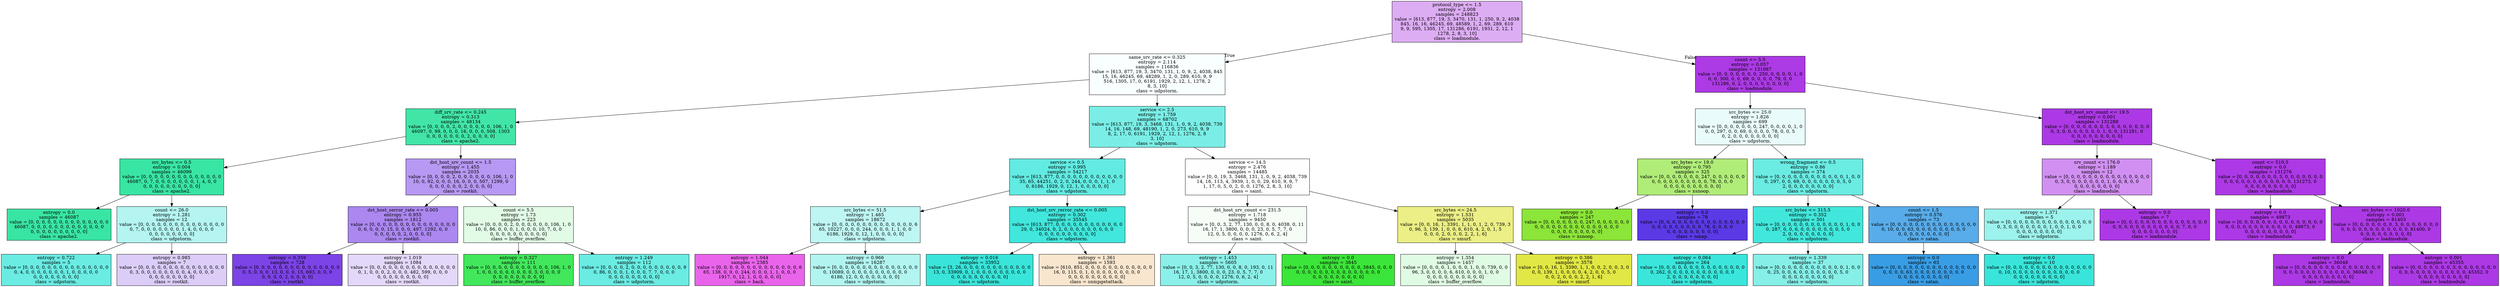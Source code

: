 digraph Tree {
node [shape=box, style="filled", color="black"] ;
0 [label="protocol_type <= 1.5\nentropy = 2.008\nsamples = 248823\nvalue = [613, 877, 19, 3, 3470, 131, 1, 250, 9, 2, 4038\n845, 16, 16, 46245, 69, 48589, 1, 2, 69, 289, 610\n9, 9, 595, 1305, 17, 131286, 6191, 1931, 2, 12, 1\n1278, 2, 8, 3, 10]\nclass = loadmodule.", fillcolor="#ac39e569"] ;
1 [label="same_srv_rate <= 0.325\nentropy = 2.114\nsamples = 116836\nvalue = [613, 877, 19, 3, 3470, 131, 1, 0, 9, 2, 4038, 845\n15, 16, 46245, 69, 48289, 1, 2, 0, 289, 610, 9, 9\n516, 1305, 17, 0, 6191, 1929, 2, 12, 1, 1278, 2\n8, 3, 10]\nclass = udpstorm.", fillcolor="#39e5da07"] ;
0 -> 1 [labeldistance=2.5, labelangle=45, headlabel="True"] ;
2 [label="diff_srv_rate <= 0.245\nentropy = 0.313\nsamples = 48134\nvalue = [0, 0, 0, 0, 2, 0, 0, 0, 0, 0, 0, 106, 1, 0\n46097, 0, 99, 0, 0, 0, 16, 0, 0, 0, 508, 1303\n0, 0, 0, 0, 0, 0, 0, 2, 0, 0, 0, 0]\nclass = apache2.", fillcolor="#39e5a3f4"] ;
1 -> 2 ;
3 [label="src_bytes <= 0.5\nentropy = 0.004\nsamples = 46099\nvalue = [0, 0, 0, 0, 0, 0, 0, 0, 0, 0, 0, 0, 0, 0\n46087, 0, 7, 0, 0, 0, 0, 0, 0, 0, 1, 4, 0, 0\n0, 0, 0, 0, 0, 0, 0, 0, 0, 0]\nclass = apache2.", fillcolor="#39e5a3ff"] ;
2 -> 3 ;
4 [label="entropy = 0.0\nsamples = 46087\nvalue = [0, 0, 0, 0, 0, 0, 0, 0, 0, 0, 0, 0, 0, 0\n46087, 0, 0, 0, 0, 0, 0, 0, 0, 0, 0, 0, 0, 0\n0, 0, 0, 0, 0, 0, 0, 0, 0, 0]\nclass = apache2.", fillcolor="#39e5a3ff"] ;
3 -> 4 ;
5 [label="count <= 26.0\nentropy = 1.281\nsamples = 12\nvalue = [0, 0, 0, 0, 0, 0, 0, 0, 0, 0, 0, 0, 0, 0, 0\n0, 7, 0, 0, 0, 0, 0, 0, 0, 1, 4, 0, 0, 0, 0\n0, 0, 0, 0, 0, 0, 0, 0]\nclass = udpstorm.", fillcolor="#39e5da60"] ;
3 -> 5 ;
6 [label="entropy = 0.722\nsamples = 5\nvalue = [0, 0, 0, 0, 0, 0, 0, 0, 0, 0, 0, 0, 0, 0, 0\n0, 4, 0, 0, 0, 0, 0, 0, 0, 1, 0, 0, 0, 0, 0\n0, 0, 0, 0, 0, 0, 0, 0]\nclass = udpstorm.", fillcolor="#39e5dabf"] ;
5 -> 6 ;
7 [label="entropy = 0.985\nsamples = 7\nvalue = [0, 0, 0, 0, 0, 0, 0, 0, 0, 0, 0, 0, 0, 0, 0\n0, 3, 0, 0, 0, 0, 0, 0, 0, 0, 4, 0, 0, 0, 0\n0, 0, 0, 0, 0, 0, 0, 0]\nclass = rootkit.", fillcolor="#7539e540"] ;
5 -> 7 ;
8 [label="dst_host_srv_count <= 1.5\nentropy = 1.455\nsamples = 2035\nvalue = [0, 0, 0, 0, 2, 0, 0, 0, 0, 0, 0, 106, 1, 0\n10, 0, 92, 0, 0, 0, 16, 0, 0, 0, 507, 1299, 0\n0, 0, 0, 0, 0, 0, 2, 0, 0, 0, 0]\nclass = rootkit.", fillcolor="#7539e584"] ;
2 -> 8 ;
9 [label="dst_host_serror_rate <= 0.005\nentropy = 0.955\nsamples = 1812\nvalue = [0, 0, 0, 0, 0, 0, 0, 0, 0, 0, 0, 0, 0, 0, 0\n0, 6, 0, 0, 0, 15, 0, 0, 0, 497, 1292, 0, 0\n0, 0, 0, 0, 0, 2, 0, 0, 0, 0]\nclass = rootkit.", fillcolor="#7539e59a"] ;
8 -> 9 ;
10 [label="entropy = 0.359\nsamples = 728\nvalue = [0, 0, 0, 0, 0, 0, 0, 0, 0, 0, 0, 0, 0, 0, 0\n0, 5, 0, 0, 0, 13, 0, 0, 0, 15, 693, 0, 0, 0\n0, 0, 0, 0, 2, 0, 0, 0, 0]\nclass = rootkit.", fillcolor="#7539e5f2"] ;
9 -> 10 ;
11 [label="entropy = 1.019\nsamples = 1084\nvalue = [0, 0, 0, 0, 0, 0, 0, 0, 0, 0, 0, 0, 0, 0, 0\n0, 1, 0, 0, 0, 2, 0, 0, 0, 482, 599, 0, 0, 0\n0, 0, 0, 0, 0, 0, 0, 0, 0]\nclass = rootkit.", fillcolor="#7539e532"] ;
9 -> 11 ;
12 [label="count <= 5.5\nentropy = 1.73\nsamples = 223\nvalue = [0, 0, 0, 0, 2, 0, 0, 0, 0, 0, 0, 106, 1, 0\n10, 0, 86, 0, 0, 0, 1, 0, 0, 0, 10, 7, 0, 0\n0, 0, 0, 0, 0, 0, 0, 0, 0, 0]\nclass = buffer_overflow.", fillcolor="#39e55325"] ;
8 -> 12 ;
13 [label="entropy = 0.327\nsamples = 111\nvalue = [0, 0, 0, 0, 0, 0, 0, 0, 0, 0, 0, 106, 1, 0\n1, 0, 0, 0, 0, 0, 0, 0, 0, 0, 3, 0, 0, 0, 0\n0, 0, 0, 0, 0, 0, 0, 0, 0]\nclass = buffer_overflow.", fillcolor="#39e553f3"] ;
12 -> 13 ;
14 [label="entropy = 1.249\nsamples = 112\nvalue = [0, 0, 0, 0, 2, 0, 0, 0, 0, 0, 0, 0, 0, 0, 9\n0, 86, 0, 0, 0, 1, 0, 0, 0, 7, 7, 0, 0, 0\n0, 0, 0, 0, 0, 0, 0, 0, 0]\nclass = udpstorm.", fillcolor="#39e5dabf"] ;
12 -> 14 ;
15 [label="service <= 2.5\nentropy = 1.759\nsamples = 68702\nvalue = [613, 877, 19, 3, 3468, 131, 1, 0, 9, 2, 4038, 739\n14, 16, 148, 69, 48190, 1, 2, 0, 273, 610, 9, 9\n8, 2, 17, 0, 6191, 1929, 2, 12, 1, 1276, 2, 8\n3, 10]\nclass = udpstorm.", fillcolor="#39e5daab"] ;
1 -> 15 ;
16 [label="service <= 0.5\nentropy = 0.995\nsamples = 54217\nvalue = [613, 877, 0, 0, 0, 0, 0, 0, 0, 0, 0, 0, 0, 0\n35, 65, 44251, 0, 2, 0, 244, 0, 0, 0, 1, 1, 0\n0, 6186, 1929, 0, 12, 1, 0, 0, 0, 0, 0]\nclass = udpstorm.", fillcolor="#39e5daca"] ;
15 -> 16 ;
17 [label="src_bytes <= 51.5\nentropy = 1.465\nsamples = 18672\nvalue = [0, 0, 0, 0, 0, 0, 0, 0, 0, 0, 0, 0, 0, 0, 6\n65, 10227, 0, 0, 0, 244, 0, 0, 0, 1, 1, 0, 0\n6186, 1929, 0, 12, 1, 0, 0, 0, 0, 0]\nclass = udpstorm.", fillcolor="#39e5da53"] ;
16 -> 17 ;
18 [label="entropy = 1.044\nsamples = 2385\nvalue = [0, 0, 0, 0, 0, 0, 0, 0, 0, 0, 0, 0, 0, 0, 6\n65, 138, 0, 0, 0, 244, 0, 0, 0, 1, 1, 0, 0, 0\n1917, 0, 12, 1, 0, 0, 0, 0, 0]\nclass = back.", fillcolor="#e239e5c7"] ;
17 -> 18 ;
19 [label="entropy = 0.966\nsamples = 16287\nvalue = [0, 0, 0, 0, 0, 0, 0, 0, 0, 0, 0, 0, 0, 0, 0\n0, 10089, 0, 0, 0, 0, 0, 0, 0, 0, 0, 0, 0\n6186, 12, 0, 0, 0, 0, 0, 0, 0, 0]\nclass = udpstorm.", fillcolor="#39e5da63"] ;
17 -> 19 ;
20 [label="dst_host_srv_rerror_rate <= 0.005\nentropy = 0.302\nsamples = 35545\nvalue = [613, 877, 0, 0, 0, 0, 0, 0, 0, 0, 0, 0, 0, 0\n29, 0, 34024, 0, 2, 0, 0, 0, 0, 0, 0, 0, 0, 0\n0, 0, 0, 0, 0, 0, 0, 0, 0, 0]\nclass = udpstorm.", fillcolor="#39e5daf4"] ;
16 -> 20 ;
21 [label="entropy = 0.016\nsamples = 33952\nvalue = [3, 26, 0, 0, 0, 0, 0, 0, 0, 0, 0, 0, 0, 0\n13, 0, 33909, 0, 1, 0, 0, 0, 0, 0, 0, 0, 0, 0\n0, 0, 0, 0, 0, 0, 0, 0, 0, 0]\nclass = udpstorm.", fillcolor="#39e5daff"] ;
20 -> 21 ;
22 [label="entropy = 1.361\nsamples = 1593\nvalue = [610, 851, 0, 0, 0, 0, 0, 0, 0, 0, 0, 0, 0, 0\n16, 0, 115, 0, 1, 0, 0, 0, 0, 0, 0, 0, 0, 0\n0, 0, 0, 0, 0, 0, 0, 0, 0, 0]\nclass = snmpgetattack.", fillcolor="#e59a393f"] ;
20 -> 22 ;
23 [label="service <= 14.5\nentropy = 2.476\nsamples = 14485\nvalue = [0, 0, 19, 3, 3468, 131, 1, 0, 9, 2, 4038, 739\n14, 16, 113, 4, 3939, 1, 0, 0, 29, 610, 9, 9, 7\n1, 17, 0, 5, 0, 2, 0, 0, 1276, 2, 8, 3, 10]\nclass = saint.", fillcolor="#3ce53902"] ;
15 -> 23 ;
24 [label="dst_host_srv_count <= 231.5\nentropy = 1.718\nsamples = 9450\nvalue = [0, 0, 3, 2, 77, 130, 0, 0, 8, 0, 4038, 0, 11\n16, 17, 1, 3800, 0, 0, 0, 23, 0, 5, 7, 7, 0\n12, 0, 5, 0, 0, 0, 0, 1276, 0, 6, 2, 4]\nclass = saint.", fillcolor="#3ce5390b"] ;
23 -> 24 ;
25 [label="entropy = 1.453\nsamples = 5605\nvalue = [0, 0, 3, 2, 77, 130, 0, 0, 8, 0, 193, 0, 11\n16, 17, 1, 3800, 0, 0, 0, 23, 0, 5, 7, 7, 0\n12, 0, 5, 0, 0, 0, 0, 1276, 0, 6, 2, 4]\nclass = udpstorm.", fillcolor="#39e5da95"] ;
24 -> 25 ;
26 [label="entropy = 0.0\nsamples = 3845\nvalue = [0, 0, 0, 0, 0, 0, 0, 0, 0, 0, 3845, 0, 0, 0\n0, 0, 0, 0, 0, 0, 0, 0, 0, 0, 0, 0, 0, 0, 0\n0, 0, 0, 0, 0, 0, 0, 0, 0]\nclass = saint.", fillcolor="#3ce539ff"] ;
24 -> 26 ;
27 [label="src_bytes <= 24.5\nentropy = 1.531\nsamples = 5035\nvalue = [0, 0, 16, 1, 3391, 1, 1, 0, 1, 2, 0, 739, 3\n0, 96, 3, 139, 1, 0, 0, 6, 610, 4, 2, 0, 1, 5\n0, 0, 0, 2, 0, 0, 0, 2, 2, 1, 6]\nclass = smurf.", fillcolor="#dfe5399d"] ;
23 -> 27 ;
28 [label="entropy = 1.354\nsamples = 1457\nvalue = [0, 0, 0, 0, 1, 0, 0, 0, 1, 0, 0, 739, 0, 0\n96, 3, 0, 0, 0, 0, 6, 610, 0, 0, 0, 1, 0, 0\n0, 0, 0, 0, 0, 0, 0, 0, 0, 0]\nclass = buffer_overflow.", fillcolor="#39e55327"] ;
27 -> 28 ;
29 [label="entropy = 0.386\nsamples = 3578\nvalue = [0, 0, 16, 1, 3390, 1, 1, 0, 0, 2, 0, 0, 3, 0\n0, 0, 139, 1, 0, 0, 0, 0, 4, 2, 0, 0, 5, 0\n0, 0, 2, 0, 0, 0, 2, 2, 1, 6]\nclass = smurf.", fillcolor="#dfe539f1"] ;
27 -> 29 ;
30 [label="count <= 5.5\nentropy = 0.057\nsamples = 131987\nvalue = [0, 0, 0, 0, 0, 0, 0, 250, 0, 0, 0, 0, 1, 0\n0, 0, 300, 0, 0, 69, 0, 0, 0, 0, 79, 0, 0\n131286, 0, 2, 0, 0, 0, 0, 0, 0, 0, 0]\nclass = loadmodule.", fillcolor="#ac39e5fe"] ;
0 -> 30 [labeldistance=2.5, labelangle=-45, headlabel="False"] ;
31 [label="src_bytes <= 25.0\nentropy = 1.826\nsamples = 699\nvalue = [0, 0, 0, 0, 0, 0, 0, 247, 0, 0, 0, 0, 1, 0\n0, 0, 297, 0, 0, 69, 0, 0, 0, 0, 78, 0, 0, 5\n0, 2, 0, 0, 0, 0, 0, 0, 0, 0]\nclass = udpstorm.", fillcolor="#39e5da1c"] ;
30 -> 31 ;
32 [label="src_bytes <= 19.0\nentropy = 0.795\nsamples = 325\nvalue = [0, 0, 0, 0, 0, 0, 0, 247, 0, 0, 0, 0, 0, 0\n0, 0, 0, 0, 0, 0, 0, 0, 0, 0, 78, 0, 0, 0\n0, 0, 0, 0, 0, 0, 0, 0, 0, 0]\nclass = xsnoop.", fillcolor="#8ce539ae"] ;
31 -> 32 ;
33 [label="entropy = 0.0\nsamples = 247\nvalue = [0, 0, 0, 0, 0, 0, 0, 247, 0, 0, 0, 0, 0, 0\n0, 0, 0, 0, 0, 0, 0, 0, 0, 0, 0, 0, 0, 0, 0\n0, 0, 0, 0, 0, 0, 0, 0, 0]\nclass = xsnoop.", fillcolor="#8ce539ff"] ;
32 -> 33 ;
34 [label="entropy = 0.0\nsamples = 78\nvalue = [0, 0, 0, 0, 0, 0, 0, 0, 0, 0, 0, 0, 0, 0, 0\n0, 0, 0, 0, 0, 0, 0, 0, 0, 78, 0, 0, 0, 0\n0, 0, 0, 0, 0, 0, 0, 0, 0]\nclass = nmap.", fillcolor="#5b39e5ff"] ;
32 -> 34 ;
35 [label="wrong_fragment <= 0.5\nentropy = 0.86\nsamples = 374\nvalue = [0, 0, 0, 0, 0, 0, 0, 0, 0, 0, 0, 0, 1, 0, 0\n0, 297, 0, 0, 69, 0, 0, 0, 0, 0, 0, 0, 5, 0\n2, 0, 0, 0, 0, 0, 0, 0, 0]\nclass = udpstorm.", fillcolor="#39e5dabf"] ;
31 -> 35 ;
36 [label="src_bytes <= 315.5\nentropy = 0.352\nsamples = 301\nvalue = [0, 0, 0, 0, 0, 0, 0, 0, 0, 0, 0, 0, 1, 0, 0\n0, 287, 0, 0, 6, 0, 0, 0, 0, 0, 0, 0, 5, 0\n2, 0, 0, 0, 0, 0, 0, 0, 0]\nclass = udpstorm.", fillcolor="#39e5daf3"] ;
35 -> 36 ;
37 [label="entropy = 0.064\nsamples = 264\nvalue = [0, 0, 0, 0, 0, 0, 0, 0, 0, 0, 0, 0, 0, 0, 0\n0, 262, 0, 0, 0, 0, 0, 0, 0, 0, 0, 0, 0, 0\n2, 0, 0, 0, 0, 0, 0, 0, 0]\nclass = udpstorm.", fillcolor="#39e5dafd"] ;
36 -> 37 ;
38 [label="entropy = 1.339\nsamples = 37\nvalue = [0, 0, 0, 0, 0, 0, 0, 0, 0, 0, 0, 0, 1, 0, 0\n0, 25, 0, 0, 6, 0, 0, 0, 0, 0, 0, 0, 5, 0\n0, 0, 0, 0, 0, 0, 0, 0, 0]\nclass = udpstorm.", fillcolor="#39e5da9c"] ;
36 -> 38 ;
39 [label="count <= 1.5\nentropy = 0.576\nsamples = 73\nvalue = [0, 0, 0, 0, 0, 0, 0, 0, 0, 0, 0, 0, 0, 0, 0\n0, 10, 0, 0, 63, 0, 0, 0, 0, 0, 0, 0, 0, 0\n0, 0, 0, 0, 0, 0, 0, 0, 0]\nclass = satan.", fillcolor="#399de5d7"] ;
35 -> 39 ;
40 [label="entropy = 0.0\nsamples = 63\nvalue = [0, 0, 0, 0, 0, 0, 0, 0, 0, 0, 0, 0, 0, 0, 0\n0, 0, 0, 0, 63, 0, 0, 0, 0, 0, 0, 0, 0, 0\n0, 0, 0, 0, 0, 0, 0, 0, 0]\nclass = satan.", fillcolor="#399de5ff"] ;
39 -> 40 ;
41 [label="entropy = 0.0\nsamples = 10\nvalue = [0, 0, 0, 0, 0, 0, 0, 0, 0, 0, 0, 0, 0, 0, 0\n0, 10, 0, 0, 0, 0, 0, 0, 0, 0, 0, 0, 0, 0\n0, 0, 0, 0, 0, 0, 0, 0, 0]\nclass = udpstorm.", fillcolor="#39e5daff"] ;
39 -> 41 ;
42 [label="dst_host_srv_count <= 19.5\nentropy = 0.001\nsamples = 131288\nvalue = [0, 0, 0, 0, 0, 0, 0, 3, 0, 0, 0, 0, 0, 0, 0\n0, 3, 0, 0, 0, 0, 0, 0, 0, 1, 0, 0, 131281, 0\n0, 0, 0, 0, 0, 0, 0, 0, 0]\nclass = loadmodule.", fillcolor="#ac39e5ff"] ;
30 -> 42 ;
43 [label="srv_count <= 176.0\nentropy = 1.189\nsamples = 12\nvalue = [0, 0, 0, 0, 0, 0, 0, 0, 0, 0, 0, 0, 0, 0, 0\n0, 3, 0, 0, 0, 0, 0, 0, 0, 1, 0, 0, 8, 0, 0\n0, 0, 0, 0, 0, 0, 0, 0]\nclass = loadmodule.", fillcolor="#ac39e58e"] ;
42 -> 43 ;
44 [label="entropy = 1.371\nsamples = 5\nvalue = [0, 0, 0, 0, 0, 0, 0, 0, 0, 0, 0, 0, 0, 0, 0\n0, 3, 0, 0, 0, 0, 0, 0, 0, 1, 0, 0, 1, 0, 0\n0, 0, 0, 0, 0, 0, 0, 0]\nclass = udpstorm.", fillcolor="#39e5da7f"] ;
43 -> 44 ;
45 [label="entropy = 0.0\nsamples = 7\nvalue = [0, 0, 0, 0, 0, 0, 0, 0, 0, 0, 0, 0, 0, 0, 0\n0, 0, 0, 0, 0, 0, 0, 0, 0, 0, 0, 0, 7, 0, 0\n0, 0, 0, 0, 0, 0, 0, 0]\nclass = loadmodule.", fillcolor="#ac39e5ff"] ;
43 -> 45 ;
46 [label="count <= 510.5\nentropy = 0.0\nsamples = 131276\nvalue = [0, 0, 0, 0, 0, 0, 0, 3, 0, 0, 0, 0, 0, 0, 0\n0, 0, 0, 0, 0, 0, 0, 0, 0, 0, 0, 0, 131273, 0\n0, 0, 0, 0, 0, 0, 0, 0, 0]\nclass = loadmodule.", fillcolor="#ac39e5ff"] ;
42 -> 46 ;
47 [label="entropy = 0.0\nsamples = 49873\nvalue = [0, 0, 0, 0, 0, 0, 0, 0, 0, 0, 0, 0, 0, 0, 0\n0, 0, 0, 0, 0, 0, 0, 0, 0, 0, 0, 0, 49873, 0\n0, 0, 0, 0, 0, 0, 0, 0, 0]\nclass = loadmodule.", fillcolor="#ac39e5ff"] ;
46 -> 47 ;
48 [label="src_bytes <= 1020.0\nentropy = 0.001\nsamples = 81403\nvalue = [0, 0, 0, 0, 0, 0, 0, 3, 0, 0, 0, 0, 0, 0, 0\n0, 0, 0, 0, 0, 0, 0, 0, 0, 0, 0, 0, 81400, 0\n0, 0, 0, 0, 0, 0, 0, 0, 0]\nclass = loadmodule.", fillcolor="#ac39e5ff"] ;
46 -> 48 ;
49 [label="entropy = 0.0\nsamples = 36048\nvalue = [0, 0, 0, 0, 0, 0, 0, 0, 0, 0, 0, 0, 0, 0, 0\n0, 0, 0, 0, 0, 0, 0, 0, 0, 0, 0, 0, 36048, 0\n0, 0, 0, 0, 0, 0, 0, 0, 0]\nclass = loadmodule.", fillcolor="#ac39e5ff"] ;
48 -> 49 ;
50 [label="entropy = 0.001\nsamples = 45355\nvalue = [0, 0, 0, 0, 0, 0, 0, 3, 0, 0, 0, 0, 0, 0, 0\n0, 0, 0, 0, 0, 0, 0, 0, 0, 0, 0, 0, 45352, 0\n0, 0, 0, 0, 0, 0, 0, 0, 0]\nclass = loadmodule.", fillcolor="#ac39e5ff"] ;
48 -> 50 ;
}